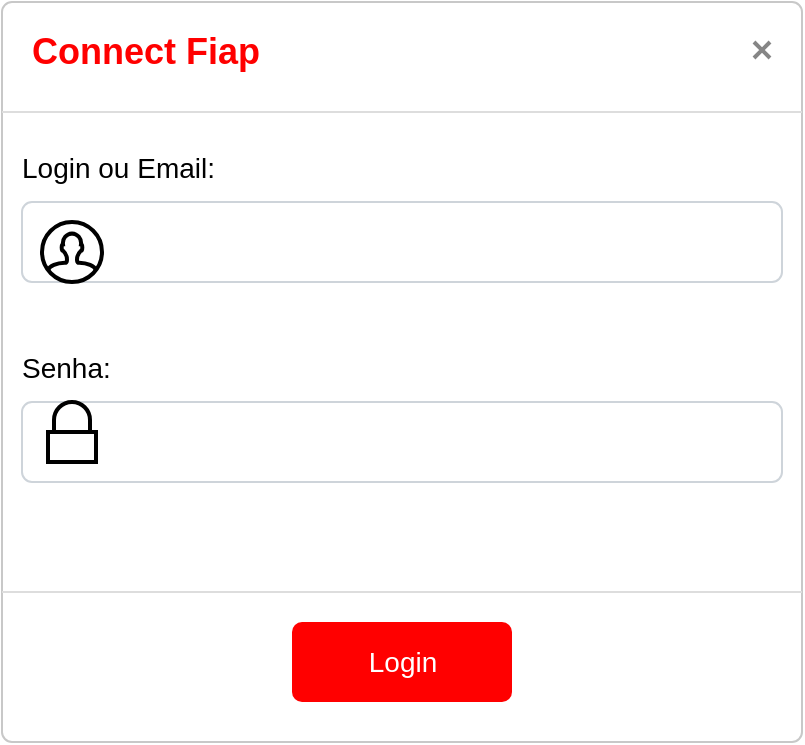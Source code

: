 <mxfile version="20.2.8" type="device" pages="2"><diagram id="Ktw0YcZMNmFnvBMGqkyo" name="Login"><mxGraphModel dx="1240" dy="643" grid="1" gridSize="10" guides="1" tooltips="1" connect="1" arrows="1" fold="1" page="1" pageScale="1" pageWidth="827" pageHeight="1169" math="0" shadow="0"><root><mxCell id="0"/><mxCell id="1" parent="0"/><mxCell id="SYd0loeQPT9eE0nI-ARy-21" value="Connect Fiap" style="html=1;shadow=0;dashed=0;shape=mxgraph.bootstrap.rrect;rSize=5;html=1;strokeColor=#C8C8C8;fillColor=#ffffff;whiteSpace=wrap;verticalAlign=top;align=left;fontSize=18;spacing=15;spacingTop=-5;rounded=1;fontStyle=1;fontColor=#FF0000;" vertex="1" parent="1"><mxGeometry x="40" y="40" width="400" height="370" as="geometry"/></mxCell><mxCell id="SYd0loeQPT9eE0nI-ARy-22" value="" style="shape=line;strokeColor=#dddddd;resizeWidth=1;rounded=1;" vertex="1" parent="SYd0loeQPT9eE0nI-ARy-21"><mxGeometry width="400" height="10" relative="1" as="geometry"><mxPoint y="50" as="offset"/></mxGeometry></mxCell><mxCell id="SYd0loeQPT9eE0nI-ARy-23" value="" style="html=1;shadow=0;dashed=0;shape=mxgraph.bootstrap.x;strokeColor=#868686;strokeWidth=2;rounded=1;" vertex="1" parent="SYd0loeQPT9eE0nI-ARy-21"><mxGeometry x="1" width="8" height="8" relative="1" as="geometry"><mxPoint x="-24" y="20" as="offset"/></mxGeometry></mxCell><mxCell id="SYd0loeQPT9eE0nI-ARy-24" value="Login ou Email:" style="strokeColor=none;fillColor=none;resizeWidth=1;align=left;verticalAlign=top;spacing=10;fontSize=14;whiteSpace=wrap;html=1;rounded=1;" vertex="1" parent="SYd0loeQPT9eE0nI-ARy-21"><mxGeometry width="400" height="40" relative="1" as="geometry"><mxPoint y="60" as="offset"/></mxGeometry></mxCell><mxCell id="SYd0loeQPT9eE0nI-ARy-25" value="" style="html=1;shadow=0;dashed=0;shape=mxgraph.bootstrap.rrect;rSize=5;strokeColor=#CED4DA;fillColor=none;align=left;verticalAlign=middle;spacing=10;fontSize=14;whiteSpace=wrap;html=1;rounded=1;" vertex="1" parent="SYd0loeQPT9eE0nI-ARy-21"><mxGeometry width="380" height="40" relative="1" as="geometry"><mxPoint x="10" y="100" as="offset"/></mxGeometry></mxCell><mxCell id="SYd0loeQPT9eE0nI-ARy-26" value="Senha:" style="strokeColor=none;fillColor=none;resizeWidth=1;align=left;verticalAlign=top;spacing=10;fontSize=14;whiteSpace=wrap;html=1;rounded=1;" vertex="1" parent="SYd0loeQPT9eE0nI-ARy-21"><mxGeometry width="400" height="40" relative="1" as="geometry"><mxPoint y="160" as="offset"/></mxGeometry></mxCell><mxCell id="SYd0loeQPT9eE0nI-ARy-27" value="" style="html=1;shadow=0;dashed=0;shape=mxgraph.bootstrap.rrect;rSize=5;strokeColor=#CED4DA;fillColor=none;align=left;verticalAlign=middle;spacing=10;fontSize=14;whiteSpace=wrap;html=1;rounded=1;" vertex="1" parent="SYd0loeQPT9eE0nI-ARy-21"><mxGeometry width="380" height="40" relative="1" as="geometry"><mxPoint x="10" y="200" as="offset"/></mxGeometry></mxCell><mxCell id="SYd0loeQPT9eE0nI-ARy-28" value="" style="shape=line;strokeColor=#dddddd;resizeWidth=1;rounded=1;" vertex="1" parent="SYd0loeQPT9eE0nI-ARy-21"><mxGeometry width="400" height="10" relative="1" as="geometry"><mxPoint y="290" as="offset"/></mxGeometry></mxCell><mxCell id="SYd0loeQPT9eE0nI-ARy-29" value="Login" style="html=1;shadow=0;dashed=0;shape=mxgraph.bootstrap.rrect;rSize=5;fillColor=#FF0000;strokeColor=none;fontColor=#FFFFFF;fontSize=14;rounded=1;" vertex="1" parent="SYd0loeQPT9eE0nI-ARy-21"><mxGeometry x="1" y="1" width="110" height="40" relative="1" as="geometry"><mxPoint x="-255" y="-60" as="offset"/></mxGeometry></mxCell><mxCell id="Q2IDanixwxIrAGzMoWuE-1" value="" style="html=1;verticalLabelPosition=bottom;align=center;labelBackgroundColor=#ffffff;verticalAlign=top;strokeWidth=2;strokeColor=#000000;shadow=0;dashed=0;shape=mxgraph.ios7.icons.user;rounded=1;fontColor=#FFFFFF;fillColor=#FFFFFF;" vertex="1" parent="SYd0loeQPT9eE0nI-ARy-21"><mxGeometry x="20" y="110" width="30" height="30" as="geometry"/></mxCell><mxCell id="Q2IDanixwxIrAGzMoWuE-2" value="" style="html=1;verticalLabelPosition=bottom;align=center;labelBackgroundColor=#ffffff;verticalAlign=top;strokeWidth=2;strokeColor=#000000;shadow=0;dashed=0;shape=mxgraph.ios7.icons.locked;rounded=1;fontColor=#FFFFFF;fillColor=#FFFFFF;" vertex="1" parent="SYd0loeQPT9eE0nI-ARy-21"><mxGeometry x="23" y="200" width="24" height="30" as="geometry"/></mxCell></root></mxGraphModel></diagram><diagram id="DmlO3Hkc_wqDnX1U02d_" name="index"><mxGraphModel dx="2216" dy="900" grid="1" gridSize="10" guides="1" tooltips="1" connect="1" arrows="1" fold="1" page="1" pageScale="1" pageWidth="827" pageHeight="1169" math="0" shadow="0"><root><mxCell id="0"/><mxCell id="1" parent="0"/></root></mxGraphModel></diagram></mxfile>